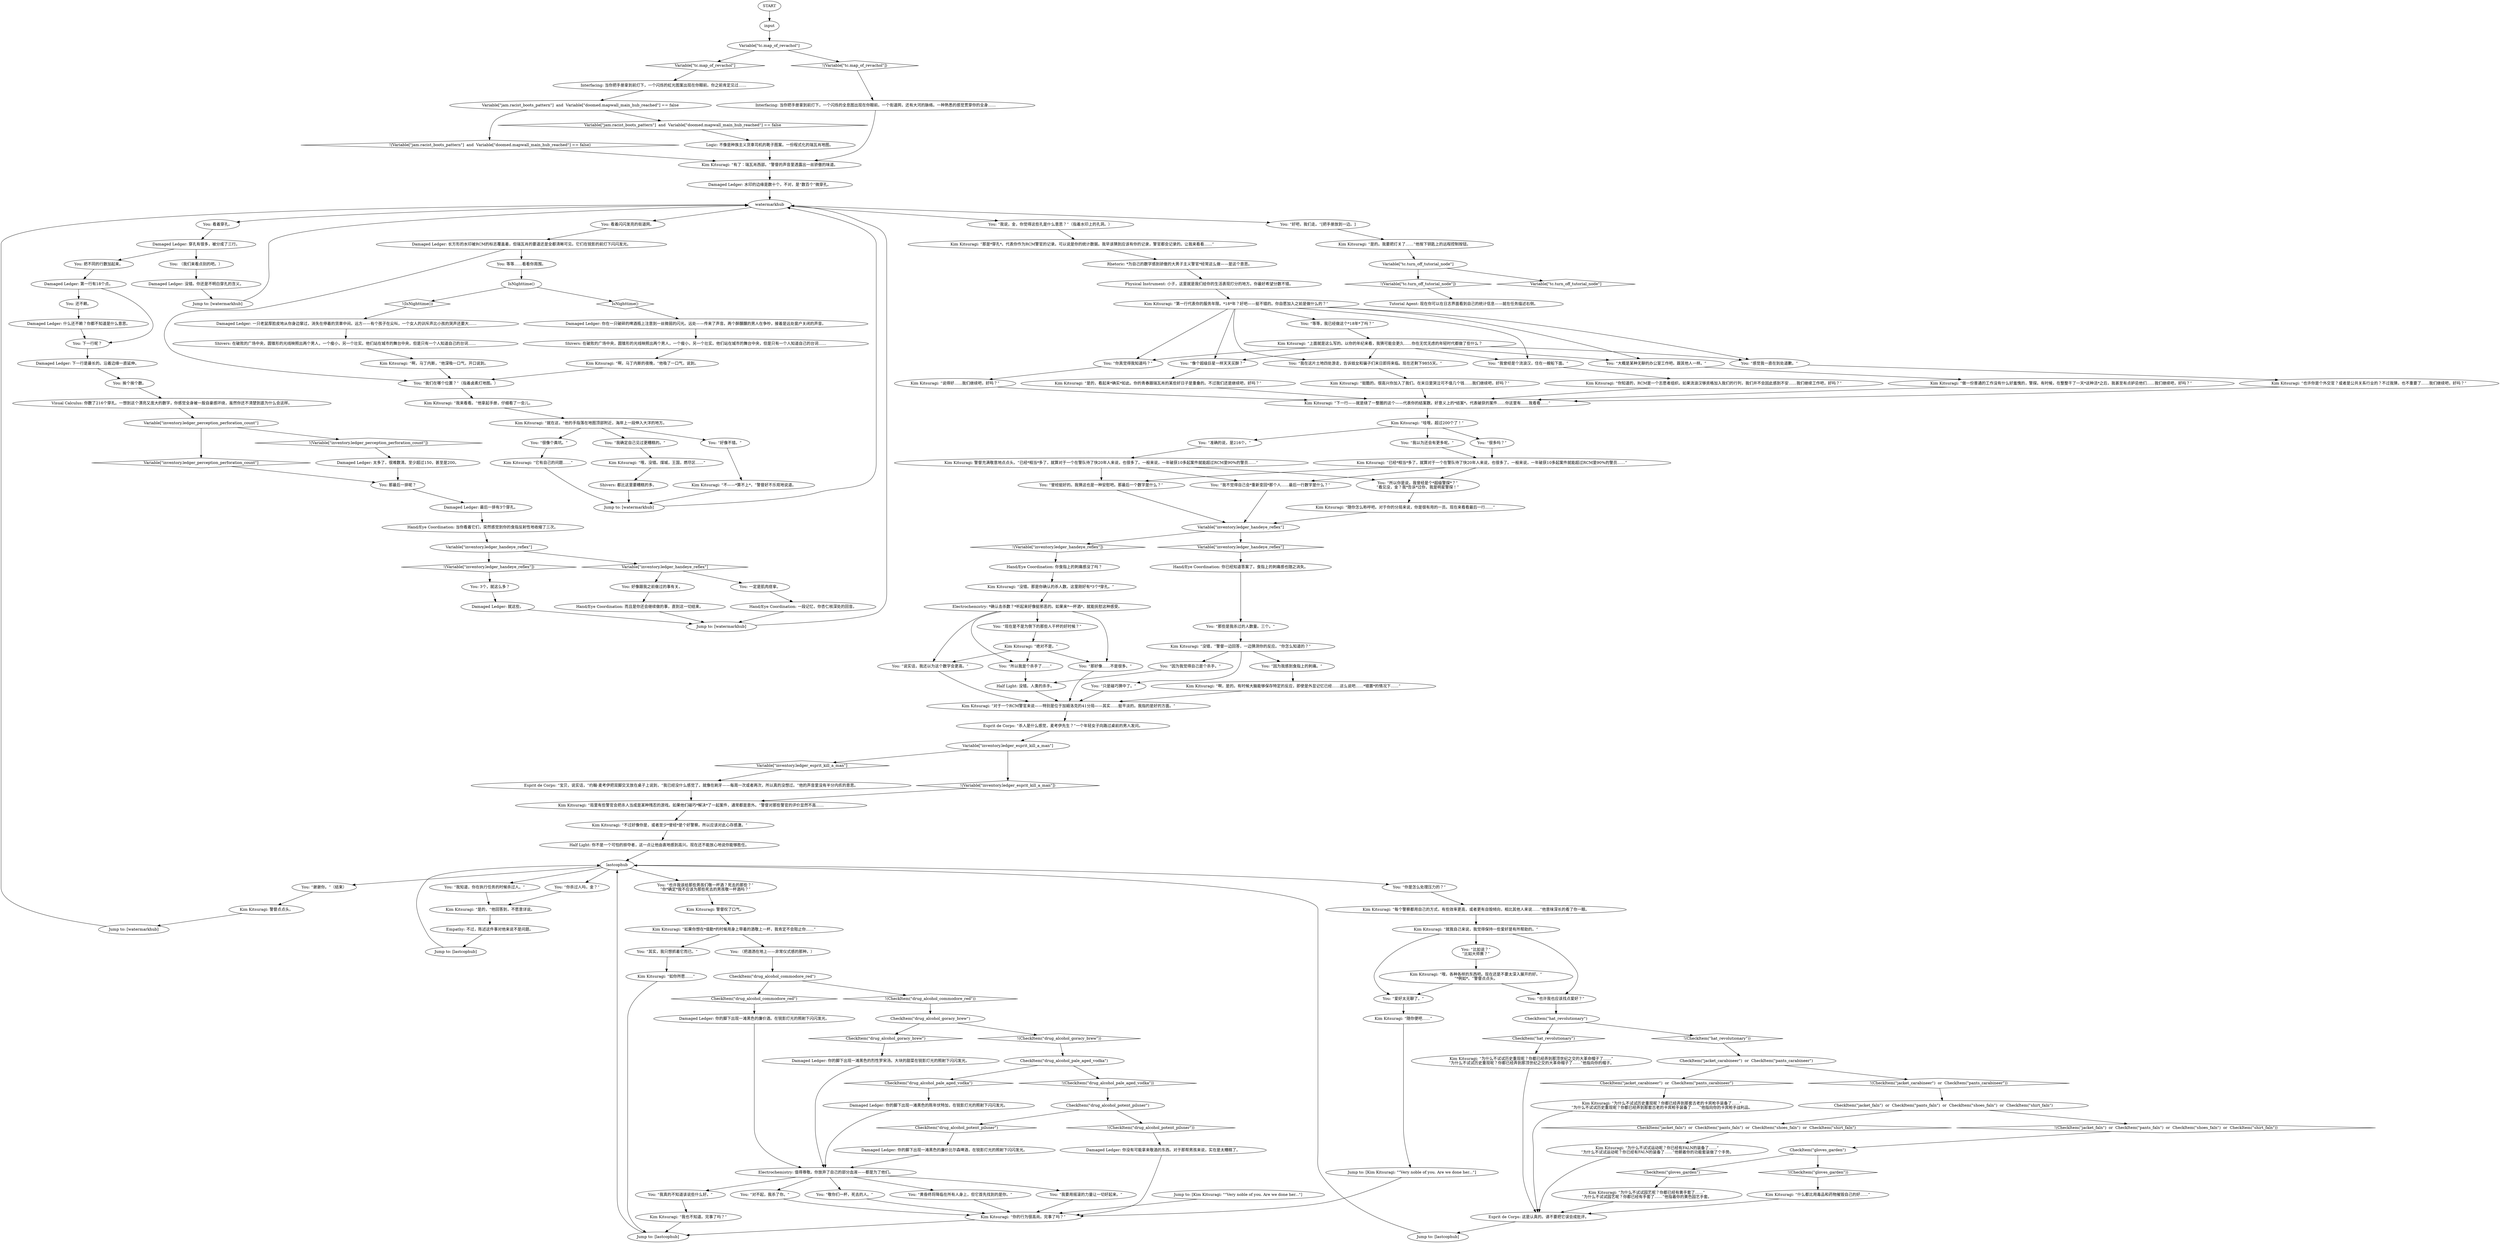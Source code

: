 # KINEEMA ORB / halogen watermarks
# the dialogue where-in you've turned on the lights of the kineema and you can look at the halogen watermarks stuff on your ledger
# ==================================================
digraph G {
	  0 [label="START"];
	  1 [label="input"];
	  2 [label="Rhetoric: *为自己的数字感到骄傲的大男子主义警官*经常这么做——是这个意思。"];
	  3 [label="Damaged Ledger: 下一行是最长的。沿着边缘一直延伸。"];
	  4 [label="You: “你真觉得我知道吗？”"];
	  5 [label="You: “准确的说，是216个。”"];
	  6 [label="You: “所以我是个杀手了……”"];
	  7 [label="Jump to: [watermarkhub]"];
	  8 [label="Jump to: [watermarkhub]"];
	  9 [label="You: “那些是我杀过的人数量。三个。”"];
	  10 [label="Damaged Ledger: 长方形的水印被RCM的标志覆盖着，但瑞瓦肖的要道还是全都清晰可见。它们在锐影的前灯下闪闪发光。"];
	  11 [label="Jump to: [watermarkhub]"];
	  12 [label="You: “我要用摇滚的力量让一切好起来。”"];
	  13 [label="Kim Kitsuragi: “就我自己来说，我觉得保持一些爱好是有所帮助的。”"];
	  14 [label="Jump to: [lastcophub]"];
	  15 [label="Damaged Ledger: 你没有可能拿来敬酒的东西。对于那帮男孩来说，实在是太糟糕了。"];
	  16 [label="Esprit de Corps: 这是认真的。请不要把它误会成批评。"];
	  17 [label="You: 把不同的行数加起来。"];
	  18 [label="Tutorial Agent: 现在你可以在日志界面看到自己的统计信息——就在任务描述右侧。"];
	  19 [label="Half Light: 没错。人类的杀手。"];
	  20 [label="Half Light: 你不是一个可怕的掠夺者，这一点让他由衷地感到高兴。现在还不能放心地说你能够胜任。"];
	  21 [label="You: 看着闪闪发亮的街道网。"];
	  22 [label="You: 那最后一排呢？"];
	  23 [label="Kim Kitsuragi: “第一行代表你的服务年限。*18*年？好吧——挺不错的。你自愿加入之前是做什么的？”"];
	  24 [label="Kim Kitsuragi: “挺酷的。很高兴你加入了我们。在末日里哭泣可不值几个钱……我们继续吧，好吗？”"];
	  25 [label="Hand/Eye Coordination: 你食指上的刺痛感没了吗？"];
	  26 [label="You: 一定是肌肉痉挛。"];
	  27 [label="Kim Kitsuragi: “啊，马丁内斯的夜晚，”他吸了一口气，说到。"];
	  28 [label="Jump to: [lastcophub]"];
	  29 [label="Jump to: [Kim Kitsuragi: \"\"Very noble of you. Are we done her...\"]"];
	  30 [label="CheckItem(\"drug_alcohol_goracy_brew\")"];
	  31 [label="CheckItem(\"drug_alcohol_goracy_brew\")", shape=diamond];
	  32 [label="!(CheckItem(\"drug_alcohol_goracy_brew\"))", shape=diamond];
	  33 [label="Kim Kitsuragi: “哦，没错。煤城，王国，燃尽区……”"];
	  34 [label="Damaged Ledger: 什么还不赖？你都不知道是什么意思。"];
	  35 [label="Variable[\"tc.turn_off_tutorial_node\"]"];
	  36 [label="Variable[\"tc.turn_off_tutorial_node\"]", shape=diamond];
	  37 [label="!(Variable[\"tc.turn_off_tutorial_node\"])", shape=diamond];
	  38 [label="Damaged Ledger: 就这些。"];
	  39 [label="You: “我以为还会有更多呢。”"];
	  40 [label="Damaged Ledger: 没错。你还是不明白穿孔的含义。"];
	  41 [label="Damaged Ledger: 你在一只破碎的啤酒瓶上注意到一丝微弱的闪光。远处——传来了声音。两个醉醺醺的男人在争吵，接着是远处窗户关闭的声音。"];
	  42 [label="Kim Kitsuragi: “不过好像你是，或者至少*曾经*是个好警察。所以应该对此心存感激。”"];
	  43 [label="Jump to: [Kim Kitsuragi: \"\"Very noble of you. Are we done her...\"]"];
	  44 [label="Damaged Ledger: 你的脚下出现一滩黑色的廉价比尔森啤酒，在锐影灯光的照射下闪闪发光。"];
	  45 [label="IsNighttime()"];
	  46 [label="IsNighttime()", shape=diamond];
	  47 [label="!(IsNighttime())", shape=diamond];
	  48 [label="Damaged Ledger: 太多了，很难数清。至少超过150，甚至是200。"];
	  49 [label="Kim Kitsuragi: “下一行——就是绕了一整圈的这个——代表你的结案数。好意义上的*结案*。代表破获的案件……你这里有……我看看……”"];
	  50 [label="Kim Kitsuragi: “没错。那是你确认的杀人数。这里刚好有*3个*穿孔。”"];
	  51 [label="You: “谢谢你。”（结束）"];
	  52 [label="Kim Kitsuragi: 警督点点头。"];
	  53 [label="You: 好像跟我之前做过的事有关。"];
	  54 [label="Hand/Eye Coordination: 你已经知道答案了。食指上的刺痛感也随之消失。"];
	  55 [label="Kim Kitsuragi: “就在这，”他的手指落在地图顶部附近，海岸上一段伸入大洋的地方。"];
	  56 [label="Kim Kitsuragi: “你的行为很高尚。完事了吗？”"];
	  57 [label="You: “也许我也应该找点爱好？”"];
	  58 [label="CheckItem(\"jacket_carabineer\")  or  CheckItem(\"pants_carabineer\")"];
	  59 [label="CheckItem(\"jacket_carabineer\")  or  CheckItem(\"pants_carabineer\")", shape=diamond];
	  60 [label="!(CheckItem(\"jacket_carabineer\")  or  CheckItem(\"pants_carabineer\"))", shape=diamond];
	  61 [label="CheckItem(\"drug_alcohol_potent_pilsner\")"];
	  62 [label="CheckItem(\"drug_alcohol_potent_pilsner\")", shape=diamond];
	  63 [label="!(CheckItem(\"drug_alcohol_potent_pilsner\"))", shape=diamond];
	  65 [label="You: “我确定自己见过更糟糕的。”"];
	  66 [label="Shivers: 都比这里要糟糕的多。"];
	  67 [label="Jump to: [lastcophub]"];
	  68 [label="You: “等等，我已经做这个*18年*了吗？”"];
	  69 [label="Kim Kitsuragi: “啊，马丁内斯，”他深吸一口气，开口说到。"];
	  70 [label="Kim Kitsuragi: “也许你是个外交官？或者是公共关系行业的？不过我猜，也不重要了……我们继续吧，好吗？”"];
	  71 [label="Hand/Eye Coordination: 而且是你还会继续做的事，直到这一切结束。"];
	  72 [label="Damaged Ledger: 你的脚下出现一滩黑色的廉价酒。在锐影灯光的照射下闪闪发光。"];
	  73 [label="Kim Kitsuragi: “为什么不试试园艺呢？你都已经有黄手套了……”\n“为什么不试试园艺呢？你都已经有手套了……”他指着你的黄色园艺手套。"];
	  74 [label="Damaged Ledger: 你的脚下出现一滩黑色的陈年伏特加，在锐影灯光的照射下闪闪发光。"];
	  75 [label="Damaged Ledger: 水印的边缘是数十个，不对，是“数百个”微穿孔。"];
	  76 [label="Kim Kitsuragi: “是的，看起来*确实*如此。你的青春跟瑞瓦肖的某些好日子是重叠的。不过我们还是继续吧，好吗？”"];
	  77 [label="Kim Kitsuragi: “啊，是的。有时候大脑能够保存特定的反应，即使是外显记忆已经……这么说吧……*错置*的情况下……”"];
	  78 [label="Kim Kitsuragi: “对于一个RCM警官来说——特别是位于加姆洛克的41分局——其实……挺平淡的。我指的是好的方面。”"];
	  79 [label="Kim Kitsuragi: “局里有些警官会把杀人当成是某种残忍的游戏。如果他们碰巧*解决*了一起案件，通常都是意外。”警督对那些警官的评价显然不高……"];
	  80 [label="Kim Kitsuragi: “如果你想在*值勤*的时候用身上带着的酒敬上一杯，我肯定不会阻止你……”"];
	  81 [label="Electrochemistry: 值得尊敬。你放弃了自己的部分血液——都是为了他们。"];
	  82 [label="You: “对不起，我杀了你。”"];
	  83 [label="Kim Kitsuragi: 警督充满敬意地点点头。“已经*相当*多了，就算对于一个在警队待了快20年人来说，也很多了。一般来说，一年破获10多起案件就能超过RCM里90%的警员……”"];
	  84 [label="Shivers: 在破败的广场中央，圆锥形的光线映照出两个男人，一个瘦小，另一个壮实。他们站在城市的舞台中央，但是只有一个人知道自己的台词……"];
	  85 [label="You: “我真的不知道该说些什么好。”"];
	  86 [label="You: “比如说？”\n“比如大师赛？”"];
	  87 [label="Kim Kitsuragi: “是的。我要把灯关了……”他按下钥匙上的远程控制按钮。"];
	  88 [label="Damaged Ledger: 一只老鼠厚脸皮地从你身边窜过，消失在停着的货車中间。远方——有个孩子在尖叫，一个女人的训斥声比小孩的哭声还要大……"];
	  89 [label="Interfacing: 当你把手册拿到前灯下，一个闪烁的虹光图案出现在你眼前。你之前肯定见过……"];
	  90 [label="You: 看着穿孔。"];
	  91 [label="CheckItem(\"hat_revolutionary\")"];
	  92 [label="CheckItem(\"hat_revolutionary\")", shape=diamond];
	  93 [label="!(CheckItem(\"hat_revolutionary\"))", shape=diamond];
	  94 [label="Interfacing: 当你把手册拿到前灯下，一个闪烁的全息图出现在你眼前。一个街道网，还有大河的脉络。一种熟悉的感觉贯穿你的全身……"];
	  95 [label="You: 下一行呢？"];
	  96 [label="You: “说实话，我还以为这个数字会更高。”"];
	  97 [label="You: “其实，我只想抓着它而已。”"];
	  98 [label="Kim Kitsuragi: “为什么不试试历史重现呢？你都已经弄到那顶世纪之交的大革命帽子了……”\n“为什么不试试历史重现呢？你都已经弄到那顶世纪之交的大革命帽子了……”他指向你的帽子。"];
	  99 [label="Kim Kitsuragi: “什么都比用毒品和药物摧毁自己的好……”"];
	  100 [label="Jump to: [watermarkhub]"];
	  101 [label="watermarkhub"];
	  102 [label="Kim Kitsuragi: “你知道的，RCM是一个志愿者组织。如果流浪汉够资格加入我们的行列，我们并不会因此感到不安……我们继续工作吧，好吗？”"];
	  103 [label="You: “我不觉得自己会*重新变回*那个人……最后一行数字是什么？”"];
	  104 [label="You: “现在是不是为倒下的那些人干杯的好时候？”"];
	  105 [label="You: 等等……看看你周围。"];
	  106 [label="Visual Calculus: 你数了216个穿孔。一想到这个漂亮又庞大的数字，你感觉全身被一股自豪感环绕，虽然你还不清楚到底为什么会这样。"];
	  107 [label="Kim Kitsuragi: “为什么不试试历史重现呢？你都已经弄到那套古老的卡宾枪手装备了……”\n“为什么不试试历史重现呢？你都已经弄到那套古老的卡宾枪手装备了……”他指向你的卡宾枪手战利品。"];
	  108 [label="You: “我知道，你在执行任务的时候杀过人。”"];
	  109 [label="Kim Kitsuragi: “那是*穿孔*。代表你作为RCM警官的记录。可以说是你的统计数据。我早该猜到应该有你的记录，警官都会记录的。让我来看看……”"];
	  110 [label="You: “像个超级巨星一样天天买醉？”"];
	  111 [label="You: “所以你是说，我曾经是个*超级警探*？”\n“看见没，金？我*告诉*过你，我是明星警探！”"];
	  112 [label="Kim Kitsuragi: “没错，”警督一边回答，一边猜测你的反应。“你怎么知道的？”"];
	  113 [label="Esprit de Corps: “杀人是什么感觉，麦考伊先生？”一个年轻女子向路过桌前的男人发问。"];
	  114 [label="lastcophub"];
	  115 [label="Kim Kitsuragi: “哦，各种各样的东西吧。现在还是不要太深入展开的好。”\n“*例如*。”警督点点头。"];
	  116 [label="Damaged Ledger: 你的脚下出现一滩黑色的烈性罗宋汤。大块的甜菜在锐影灯光的照射下闪闪发光。"];
	  117 [label="Electrochemistry: *确认击杀数？*听起来好像挺邪恶的。如果来*一杯酒*，就能抚慰这种感受。"];
	  118 [label="You: 还不赖。"];
	  119 [label="Kim Kitsuragi: “说得好……我们继续吧，好吗？”"];
	  120 [label="Kim Kitsuragi: “已经*相当*多了，就算对于一个在警队待了快20年人来说，也很多了。一般来说，一年破获10多起案件就能超过RCM里90%的警员……”"];
	  121 [label="Hand/Eye Coordination: 当你看着它们，突然感觉到你的食指反射性地收缩了三次。"];
	  122 [label="You: “因为我感到食指上的刺痛。”"];
	  123 [label="Kim Kitsuragi: “上面就是这么写的。以你的年纪来看，我猜可能会更久……你在无忧无虑的年轻时代都做了些什么？"];
	  124 [label="Logic: 不像是种族主义货車司机的靴子图案。一份程式化的瑞瓦肖地图。"];
	  125 [label="You: “很多吗？”"];
	  126 [label="You: “你杀过人吗，金？”"];
	  127 [label="You: （我们来看点别的吧。）"];
	  128 [label="Kim Kitsuragi: “为什么不试试运动呢？你已经有FALN的装备了……”\n“为什么不试试运动呢？你已经有FALN的装备了……”他朝着你的功能套装做了个手势。"];
	  129 [label="CheckItem(\"gloves_garden\")"];
	  130 [label="CheckItem(\"gloves_garden\")", shape=diamond];
	  131 [label="!(CheckItem(\"gloves_garden\"))", shape=diamond];
	  132 [label="Kim Kitsuragi: “不——*算不上*，”警督好不乐观地说道。"];
	  133 [label="You: “敬你们一杯，死去的人。”"];
	  134 [label="CheckItem(\"jacket_faln\")  or  CheckItem(\"pants_faln\")  or  CheckItem(\"shoes_faln\")  or  CheckItem(\"shirt_faln\")"];
	  135 [label="CheckItem(\"jacket_faln\")  or  CheckItem(\"pants_faln\")  or  CheckItem(\"shoes_faln\")  or  CheckItem(\"shirt_faln\")", shape=diamond];
	  136 [label="!(CheckItem(\"jacket_faln\")  or  CheckItem(\"pants_faln\")  or  CheckItem(\"shoes_faln\")  or  CheckItem(\"shirt_faln\"))", shape=diamond];
	  137 [label="CheckItem(\"drug_alcohol_commodore_red\")"];
	  138 [label="CheckItem(\"drug_alcohol_commodore_red\")", shape=diamond];
	  139 [label="!(CheckItem(\"drug_alcohol_commodore_red\"))", shape=diamond];
	  140 [label="CheckItem(\"drug_alcohol_pale_aged_vodka\")"];
	  141 [label="CheckItem(\"drug_alcohol_pale_aged_vodka\")", shape=diamond];
	  142 [label="!(CheckItem(\"drug_alcohol_pale_aged_vodka\"))", shape=diamond];
	  143 [label="Physical Instrument: 小子，这里就是我们给你的生活表现打分的地方。你最好希望分数不错。"];
	  144 [label="Empathy: 不过，陈述这件事对他来说不是问题。"];
	  145 [label="Kim Kitsuragi: “我也不知道。完事了吗？”"];
	  146 [label="You: “曾经挺好的。我猜这也是一种安慰吧。那最后一个数字是什么？”"];
	  147 [label="Kim Kitsuragi: “随你怎么称呼吧。对于你的分局来说，你是很有用的一员。现在来看看最后一行……”"];
	  148 [label="You: “你是怎么处理压力的？”"];
	  149 [label="Kim Kitsuragi: “是的，”他回答到，不愿意详说。"];
	  150 [label="You: （把酒洒在地上——非常仪式感的那种。）"];
	  151 [label="Kim Kitsuragi: “随你便吧……”"];
	  152 [label="Kim Kitsuragi: “有了：瑞瓦肖西部。”警督的声音里透露出一丝骄傲的味道。"];
	  153 [label="You: 3个，就这么多？"];
	  154 [label="You: “我在这片土地四处游走，告诉妓女和骗子们末日即将来临。现在还剩下9855天。”"];
	  155 [label="Kim Kitsuragi: “哇哦，超过200个了！”"];
	  156 [label="Hand/Eye Coordination: 一段记忆，你杏仁核深处的回音。"];
	  157 [label="Variable[\"inventory.ledger_handeye_reflex\"]"];
	  158 [label="Variable[\"inventory.ledger_handeye_reflex\"]", shape=diamond];
	  159 [label="!(Variable[\"inventory.ledger_handeye_reflex\"])", shape=diamond];
	  160 [label="You: “我们在哪个位置？”（指着卤素灯地图。）"];
	  161 [label="You: 挨个挨个数。"];
	  162 [label="Variable[\"inventory.ledger_esprit_kill_a_man\"]"];
	  163 [label="Variable[\"inventory.ledger_esprit_kill_a_man\"]", shape=diamond];
	  164 [label="!(Variable[\"inventory.ledger_esprit_kill_a_man\"])", shape=diamond];
	  165 [label="You: “好像不错。”"];
	  166 [label="You: “很像个粪坑。”"];
	  167 [label="Damaged Ledger: 穿孔有很多，被分成了三行。"];
	  168 [label="Damaged Ledger: 第一行有18个点。"];
	  169 [label="You: “我说，金，你觉得这些孔是什么意思？”（指着水印上的孔洞。）"];
	  170 [label="You: “我曾经是个流浪汉，住在一艘船下面。”"];
	  171 [label="Kim Kitsuragi: “做一份普通的工作没有什么好羞愧的，警探。有时候，在整整干了一天*这种活*之后，我甚至有点妒忌他们……我们继续吧，好吗？”"];
	  172 [label="You: “那好像……不是很多。”"];
	  173 [label="Variable[\"inventory.ledger_handeye_reflex\"]"];
	  174 [label="Variable[\"inventory.ledger_handeye_reflex\"]", shape=diamond];
	  175 [label="!(Variable[\"inventory.ledger_handeye_reflex\"])", shape=diamond];
	  176 [label="You: “因为我觉得自己是个杀手。”"];
	  177 [label="You: “只是碰巧猜中了。”"];
	  178 [label="Kim Kitsuragi: “我来看看。”他拿起手册，仔细看了一会儿。"];
	  179 [label="You: “也许我该给那些男孩们敬一杯酒？死去的那些？”\n“你*确定*我不应该为那些死去的男孩敬一杯酒吗？”"];
	  180 [label="You: “爱好太无聊了。”"];
	  181 [label="Shivers: 在破败的广场中央，圆锥形的光线映照出两个男人，一个瘦小，另一个壮实。他们站在城市的舞台中央，但是只有一个人知道自己的台词……"];
	  182 [label="Variable[\"jam.racist_boots_pattern\"]  and  Variable[\"doomed.mapwall_main_hub_reached\"] == false"];
	  183 [label="Variable[\"jam.racist_boots_pattern\"]  and  Variable[\"doomed.mapwall_main_hub_reached\"] == false", shape=diamond];
	  184 [label="!(Variable[\"jam.racist_boots_pattern\"]  and  Variable[\"doomed.mapwall_main_hub_reached\"] == false)", shape=diamond];
	  185 [label="You: “好吧，我们走。”[把手册放到一边。]"];
	  186 [label="Damaged Ledger: 最后一排有3个穿孔。"];
	  187 [label="You: “大概是某种无聊的办公室工作吧。跟其他人一样。”"];
	  188 [label="Kim Kitsuragi: “绝对不是。”"];
	  189 [label="Kim Kitsuragi: “如你所愿……”"];
	  190 [label="You: “黄昏终将降临在所有人身上，但它首先找到的是你。”"];
	  191 [label="Kim Kitsuragi: “它有自己的问题……”"];
	  192 [label="Variable[\"tc.map_of_revachol\"]"];
	  193 [label="Variable[\"tc.map_of_revachol\"]", shape=diamond];
	  194 [label="!(Variable[\"tc.map_of_revachol\"])", shape=diamond];
	  195 [label="You: “感觉我一直在到处道歉。”"];
	  196 [label="Kim Kitsuragi: “每个警察都用自己的方式，有些效率更高，或者更有自毁倾向，相比其他人来说……”他意味深长的看了你一眼。"];
	  197 [label="Variable[\"inventory.ledger_perception_perforation_count\"]"];
	  198 [label="Variable[\"inventory.ledger_perception_perforation_count\"]", shape=diamond];
	  199 [label="!(Variable[\"inventory.ledger_perception_perforation_count\"])", shape=diamond];
	  200 [label="Esprit de Corps: “宝贝，说实话，”约翰·麦考伊把双脚交叉放在桌子上说到，“我已经没什么感觉了。就像在刷牙——每周一次或者两次，所以真的没想过。”他的声音里没有半分内疚的意思。"];
	  201 [label="Kim Kitsuragi: 警督叹了口气。"];
	  0 -> 1
	  1 -> 192
	  2 -> 143
	  3 -> 161
	  4 -> 119
	  5 -> 83
	  6 -> 19
	  7 -> 101
	  8 -> 101
	  9 -> 112
	  10 -> 160
	  10 -> 105
	  11 -> 101
	  12 -> 56
	  13 -> 57
	  13 -> 180
	  13 -> 86
	  14 -> 114
	  15 -> 56
	  16 -> 67
	  17 -> 168
	  19 -> 78
	  20 -> 114
	  21 -> 10
	  22 -> 186
	  23 -> 195
	  23 -> 68
	  23 -> 4
	  23 -> 170
	  23 -> 110
	  23 -> 154
	  23 -> 187
	  24 -> 49
	  25 -> 50
	  26 -> 156
	  27 -> 160
	  28 -> 114
	  29 -> 56
	  30 -> 32
	  30 -> 31
	  31 -> 116
	  32 -> 140
	  33 -> 66
	  34 -> 95
	  35 -> 36
	  35 -> 37
	  37 -> 18
	  38 -> 8
	  39 -> 120
	  40 -> 7
	  41 -> 84
	  42 -> 20
	  43 -> 56
	  44 -> 81
	  45 -> 46
	  45 -> 47
	  46 -> 41
	  47 -> 88
	  48 -> 22
	  49 -> 155
	  50 -> 117
	  51 -> 52
	  52 -> 11
	  53 -> 71
	  54 -> 9
	  55 -> 65
	  55 -> 165
	  55 -> 166
	  56 -> 14
	  57 -> 91
	  58 -> 59
	  58 -> 60
	  59 -> 107
	  60 -> 134
	  61 -> 62
	  61 -> 63
	  62 -> 44
	  63 -> 15
	  65 -> 33
	  66 -> 100
	  67 -> 114
	  68 -> 123
	  69 -> 160
	  70 -> 49
	  71 -> 8
	  72 -> 81
	  73 -> 16
	  74 -> 81
	  75 -> 101
	  76 -> 49
	  77 -> 78
	  78 -> 113
	  79 -> 42
	  80 -> 97
	  80 -> 150
	  81 -> 133
	  81 -> 12
	  81 -> 82
	  81 -> 85
	  81 -> 190
	  82 -> 56
	  83 -> 146
	  83 -> 103
	  83 -> 111
	  84 -> 27
	  85 -> 145
	  86 -> 115
	  87 -> 35
	  88 -> 181
	  89 -> 182
	  90 -> 167
	  91 -> 92
	  91 -> 93
	  92 -> 98
	  93 -> 58
	  94 -> 152
	  95 -> 3
	  96 -> 78
	  97 -> 189
	  98 -> 16
	  99 -> 16
	  100 -> 101
	  101 -> 169
	  101 -> 90
	  101 -> 185
	  101 -> 21
	  102 -> 49
	  103 -> 157
	  104 -> 188
	  105 -> 45
	  106 -> 197
	  107 -> 16
	  108 -> 149
	  109 -> 2
	  110 -> 76
	  111 -> 147
	  112 -> 176
	  112 -> 177
	  112 -> 122
	  113 -> 162
	  114 -> 108
	  114 -> 179
	  114 -> 148
	  114 -> 51
	  114 -> 126
	  115 -> 57
	  115 -> 180
	  116 -> 81
	  117 -> 96
	  117 -> 172
	  117 -> 104
	  117 -> 6
	  118 -> 34
	  119 -> 49
	  120 -> 146
	  120 -> 103
	  120 -> 111
	  121 -> 173
	  122 -> 77
	  123 -> 195
	  123 -> 4
	  123 -> 170
	  123 -> 110
	  123 -> 154
	  123 -> 187
	  124 -> 152
	  125 -> 120
	  126 -> 149
	  127 -> 40
	  128 -> 16
	  129 -> 130
	  129 -> 131
	  130 -> 73
	  131 -> 99
	  132 -> 100
	  133 -> 56
	  134 -> 136
	  134 -> 135
	  135 -> 128
	  136 -> 129
	  137 -> 138
	  137 -> 139
	  138 -> 72
	  139 -> 30
	  140 -> 141
	  140 -> 142
	  141 -> 74
	  142 -> 61
	  143 -> 23
	  144 -> 28
	  145 -> 14
	  146 -> 157
	  147 -> 157
	  148 -> 196
	  149 -> 144
	  150 -> 137
	  151 -> 29
	  152 -> 75
	  153 -> 38
	  154 -> 24
	  155 -> 125
	  155 -> 5
	  155 -> 39
	  156 -> 8
	  157 -> 158
	  157 -> 159
	  158 -> 54
	  159 -> 25
	  160 -> 178
	  161 -> 106
	  162 -> 163
	  162 -> 164
	  163 -> 200
	  164 -> 79
	  165 -> 132
	  166 -> 191
	  167 -> 17
	  167 -> 127
	  168 -> 118
	  168 -> 95
	  169 -> 109
	  170 -> 102
	  171 -> 49
	  172 -> 78
	  173 -> 174
	  173 -> 175
	  174 -> 26
	  174 -> 53
	  175 -> 153
	  176 -> 19
	  177 -> 78
	  178 -> 55
	  179 -> 201
	  180 -> 151
	  181 -> 69
	  182 -> 184
	  182 -> 183
	  183 -> 124
	  184 -> 152
	  185 -> 87
	  186 -> 121
	  187 -> 171
	  188 -> 96
	  188 -> 172
	  188 -> 6
	  189 -> 14
	  190 -> 56
	  191 -> 100
	  192 -> 193
	  192 -> 194
	  193 -> 89
	  194 -> 94
	  195 -> 70
	  196 -> 13
	  197 -> 198
	  197 -> 199
	  198 -> 22
	  199 -> 48
	  200 -> 79
	  201 -> 80
}

